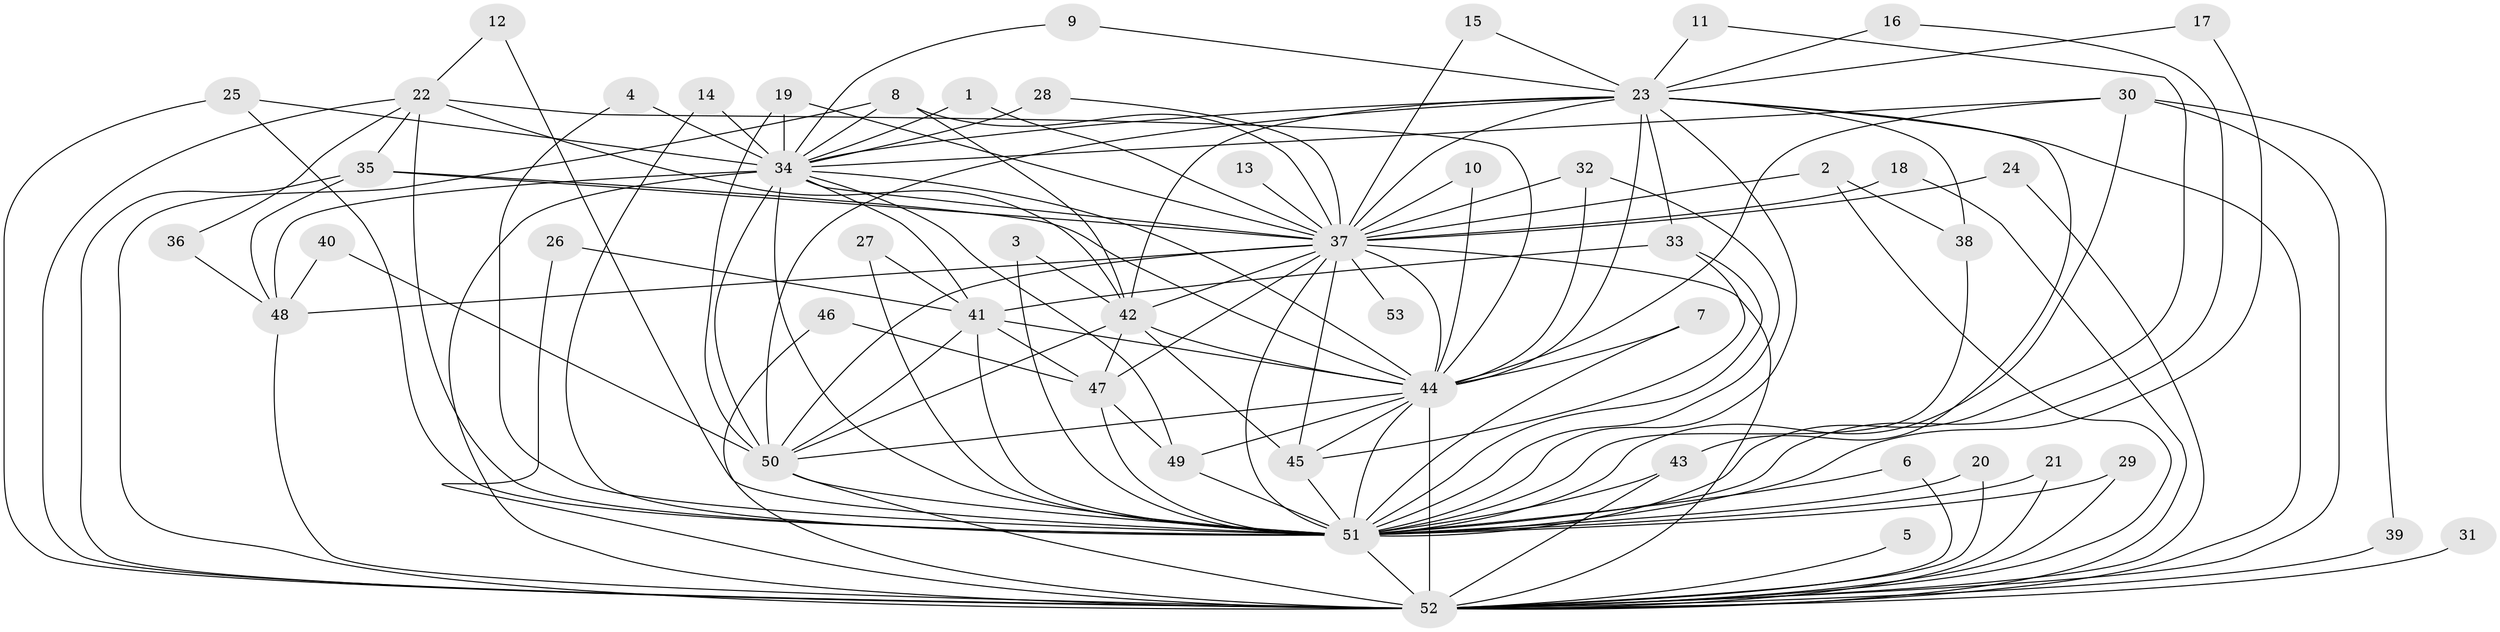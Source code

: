 // original degree distribution, {21: 0.018867924528301886, 15: 0.009433962264150943, 23: 0.018867924528301886, 16: 0.018867924528301886, 29: 0.009433962264150943, 33: 0.009433962264150943, 14: 0.009433962264150943, 5: 0.04716981132075472, 2: 0.5566037735849056, 3: 0.16981132075471697, 8: 0.018867924528301886, 4: 0.10377358490566038, 6: 0.009433962264150943}
// Generated by graph-tools (version 1.1) at 2025/49/03/09/25 03:49:31]
// undirected, 53 vertices, 136 edges
graph export_dot {
graph [start="1"]
  node [color=gray90,style=filled];
  1;
  2;
  3;
  4;
  5;
  6;
  7;
  8;
  9;
  10;
  11;
  12;
  13;
  14;
  15;
  16;
  17;
  18;
  19;
  20;
  21;
  22;
  23;
  24;
  25;
  26;
  27;
  28;
  29;
  30;
  31;
  32;
  33;
  34;
  35;
  36;
  37;
  38;
  39;
  40;
  41;
  42;
  43;
  44;
  45;
  46;
  47;
  48;
  49;
  50;
  51;
  52;
  53;
  1 -- 34 [weight=1.0];
  1 -- 37 [weight=1.0];
  2 -- 37 [weight=1.0];
  2 -- 38 [weight=1.0];
  2 -- 52 [weight=1.0];
  3 -- 42 [weight=1.0];
  3 -- 51 [weight=1.0];
  4 -- 34 [weight=1.0];
  4 -- 51 [weight=1.0];
  5 -- 52 [weight=1.0];
  6 -- 51 [weight=1.0];
  6 -- 52 [weight=1.0];
  7 -- 44 [weight=1.0];
  7 -- 51 [weight=1.0];
  8 -- 34 [weight=1.0];
  8 -- 37 [weight=1.0];
  8 -- 42 [weight=1.0];
  8 -- 52 [weight=1.0];
  9 -- 23 [weight=1.0];
  9 -- 34 [weight=1.0];
  10 -- 37 [weight=1.0];
  10 -- 44 [weight=1.0];
  11 -- 23 [weight=1.0];
  11 -- 51 [weight=1.0];
  12 -- 22 [weight=1.0];
  12 -- 51 [weight=1.0];
  13 -- 37 [weight=1.0];
  14 -- 34 [weight=1.0];
  14 -- 51 [weight=1.0];
  15 -- 23 [weight=1.0];
  15 -- 37 [weight=1.0];
  16 -- 23 [weight=1.0];
  16 -- 51 [weight=1.0];
  17 -- 23 [weight=1.0];
  17 -- 51 [weight=1.0];
  18 -- 37 [weight=1.0];
  18 -- 52 [weight=1.0];
  19 -- 34 [weight=1.0];
  19 -- 37 [weight=1.0];
  19 -- 50 [weight=1.0];
  20 -- 51 [weight=1.0];
  20 -- 52 [weight=1.0];
  21 -- 51 [weight=1.0];
  21 -- 52 [weight=1.0];
  22 -- 35 [weight=1.0];
  22 -- 36 [weight=1.0];
  22 -- 42 [weight=1.0];
  22 -- 44 [weight=1.0];
  22 -- 51 [weight=1.0];
  22 -- 52 [weight=1.0];
  23 -- 33 [weight=1.0];
  23 -- 34 [weight=1.0];
  23 -- 37 [weight=1.0];
  23 -- 38 [weight=1.0];
  23 -- 42 [weight=2.0];
  23 -- 43 [weight=1.0];
  23 -- 44 [weight=3.0];
  23 -- 50 [weight=2.0];
  23 -- 51 [weight=2.0];
  23 -- 52 [weight=2.0];
  24 -- 37 [weight=1.0];
  24 -- 52 [weight=1.0];
  25 -- 34 [weight=1.0];
  25 -- 51 [weight=1.0];
  25 -- 52 [weight=1.0];
  26 -- 41 [weight=2.0];
  26 -- 52 [weight=2.0];
  27 -- 41 [weight=1.0];
  27 -- 51 [weight=1.0];
  28 -- 34 [weight=2.0];
  28 -- 37 [weight=1.0];
  29 -- 51 [weight=1.0];
  29 -- 52 [weight=1.0];
  30 -- 34 [weight=1.0];
  30 -- 39 [weight=1.0];
  30 -- 44 [weight=1.0];
  30 -- 51 [weight=1.0];
  30 -- 52 [weight=1.0];
  31 -- 52 [weight=2.0];
  32 -- 37 [weight=2.0];
  32 -- 44 [weight=1.0];
  32 -- 51 [weight=1.0];
  33 -- 41 [weight=2.0];
  33 -- 45 [weight=1.0];
  33 -- 51 [weight=1.0];
  34 -- 37 [weight=1.0];
  34 -- 41 [weight=1.0];
  34 -- 44 [weight=2.0];
  34 -- 48 [weight=1.0];
  34 -- 49 [weight=1.0];
  34 -- 50 [weight=1.0];
  34 -- 51 [weight=2.0];
  34 -- 52 [weight=2.0];
  35 -- 37 [weight=2.0];
  35 -- 44 [weight=1.0];
  35 -- 48 [weight=1.0];
  35 -- 52 [weight=1.0];
  36 -- 48 [weight=1.0];
  37 -- 42 [weight=1.0];
  37 -- 44 [weight=2.0];
  37 -- 45 [weight=3.0];
  37 -- 47 [weight=1.0];
  37 -- 48 [weight=1.0];
  37 -- 50 [weight=2.0];
  37 -- 51 [weight=2.0];
  37 -- 52 [weight=2.0];
  37 -- 53 [weight=1.0];
  38 -- 51 [weight=1.0];
  39 -- 52 [weight=2.0];
  40 -- 48 [weight=1.0];
  40 -- 50 [weight=1.0];
  41 -- 44 [weight=1.0];
  41 -- 47 [weight=1.0];
  41 -- 50 [weight=1.0];
  41 -- 51 [weight=1.0];
  42 -- 44 [weight=1.0];
  42 -- 45 [weight=1.0];
  42 -- 47 [weight=1.0];
  42 -- 50 [weight=1.0];
  43 -- 51 [weight=1.0];
  43 -- 52 [weight=1.0];
  44 -- 45 [weight=1.0];
  44 -- 49 [weight=1.0];
  44 -- 50 [weight=2.0];
  44 -- 51 [weight=4.0];
  44 -- 52 [weight=4.0];
  45 -- 51 [weight=1.0];
  46 -- 47 [weight=1.0];
  46 -- 52 [weight=1.0];
  47 -- 49 [weight=1.0];
  47 -- 51 [weight=1.0];
  48 -- 52 [weight=1.0];
  49 -- 51 [weight=1.0];
  50 -- 51 [weight=2.0];
  50 -- 52 [weight=2.0];
  51 -- 52 [weight=4.0];
}
